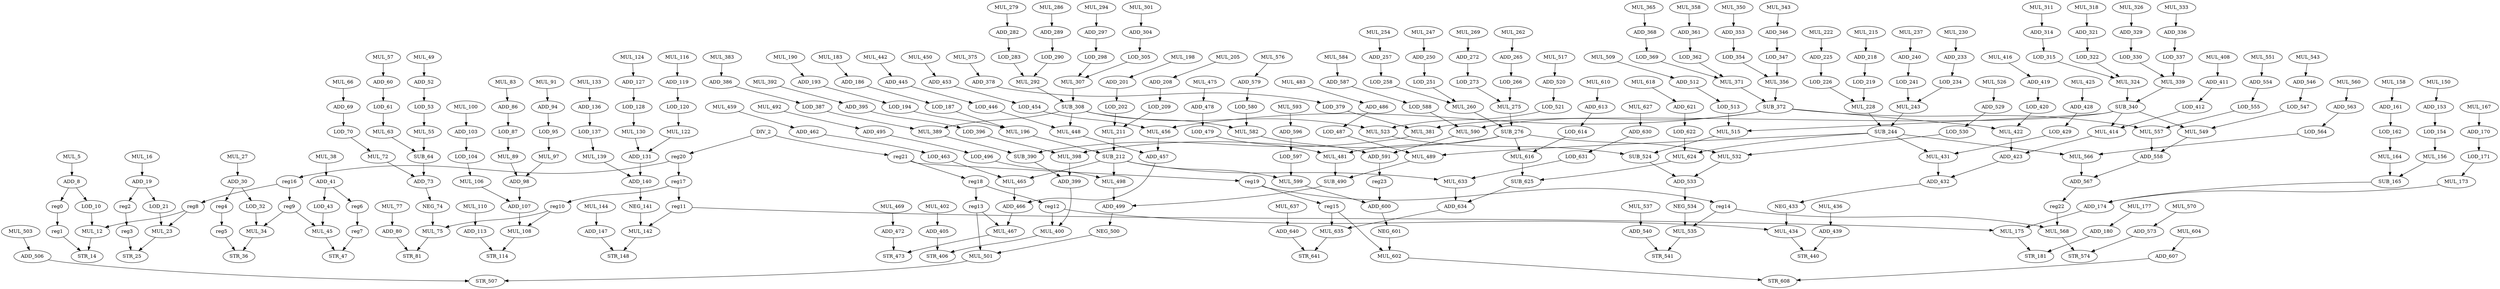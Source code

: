 digraph invert_matrix_general_dfg__3 {
    DIV_2;
    MUL_5;
    ADD_8;
    LOD_10;
    MUL_12;
    STR_14;
    MUL_16;
    ADD_19;
    LOD_21;
    MUL_23;
    STR_25;
    MUL_27;
    ADD_30;
    LOD_32;
    MUL_34;
    STR_36;
    MUL_38;
    ADD_41;
    LOD_43;
    MUL_45;
    STR_47;
    MUL_49;
    ADD_52;
    LOD_53;
    MUL_55;
    MUL_57;
    ADD_60;
    LOD_61;
    MUL_63;
    SUB_64;
    MUL_66;
    ADD_69;
    LOD_70;
    MUL_72;
    ADD_73;
    NEG_74;
    MUL_75;
    MUL_77;
    ADD_80;
    STR_81;
    MUL_83;
    ADD_86;
    LOD_87;
    MUL_89;
    MUL_91;
    ADD_94;
    LOD_95;
    MUL_97;
    ADD_98;
    MUL_100;
    ADD_103;
    LOD_104;
    MUL_106;
    ADD_107;
    MUL_108;
    MUL_110;
    ADD_113;
    STR_114;
    MUL_116;
    ADD_119;
    LOD_120;
    MUL_122;
    MUL_124;
    ADD_127;
    LOD_128;
    MUL_130;
    ADD_131;
    MUL_133;
    ADD_136;
    LOD_137;
    MUL_139;
    ADD_140;
    NEG_141;
    MUL_142;
    MUL_144;
    ADD_147;
    STR_148;
    MUL_150;
    ADD_153;
    LOD_154;
    MUL_156;
    MUL_158;
    ADD_161;
    LOD_162;
    MUL_164;
    SUB_165;
    MUL_167;
    ADD_170;
    LOD_171;
    MUL_173;
    ADD_174;
    MUL_175;
    MUL_177;
    ADD_180;
    STR_181;
    MUL_183;
    ADD_186;
    LOD_187;
    MUL_190;
    ADD_193;
    LOD_194;
    MUL_196;
    MUL_198;
    ADD_201;
    LOD_202;
    MUL_205;
    ADD_208;
    LOD_209;
    MUL_211;
    SUB_212;
    MUL_215;
    ADD_218;
    LOD_219;
    MUL_222;
    ADD_225;
    LOD_226;
    MUL_228;
    MUL_230;
    ADD_233;
    LOD_234;
    MUL_237;
    ADD_240;
    LOD_241;
    MUL_243;
    SUB_244;
    MUL_247;
    ADD_250;
    LOD_251;
    MUL_254;
    ADD_257;
    LOD_258;
    MUL_260;
    MUL_262;
    ADD_265;
    LOD_266;
    MUL_269;
    ADD_272;
    LOD_273;
    MUL_275;
    SUB_276;
    MUL_279;
    ADD_282;
    LOD_283;
    MUL_286;
    ADD_289;
    LOD_290;
    MUL_292;
    MUL_294;
    ADD_297;
    LOD_298;
    MUL_301;
    ADD_304;
    LOD_305;
    MUL_307;
    SUB_308;
    MUL_311;
    ADD_314;
    LOD_315;
    MUL_318;
    ADD_321;
    LOD_322;
    MUL_324;
    MUL_326;
    ADD_329;
    LOD_330;
    MUL_333;
    ADD_336;
    LOD_337;
    MUL_339;
    SUB_340;
    MUL_343;
    ADD_346;
    LOD_347;
    MUL_350;
    ADD_353;
    LOD_354;
    MUL_356;
    MUL_358;
    ADD_361;
    LOD_362;
    MUL_365;
    ADD_368;
    LOD_369;
    MUL_371;
    SUB_372;
    MUL_375;
    ADD_378;
    LOD_379;
    MUL_381;
    MUL_383;
    ADD_386;
    LOD_387;
    MUL_389;
    SUB_390;
    MUL_392;
    ADD_395;
    LOD_396;
    MUL_398;
    ADD_399;
    MUL_400;
    MUL_402;
    ADD_405;
    STR_406;
    MUL_408;
    ADD_411;
    LOD_412;
    MUL_414;
    MUL_416;
    ADD_419;
    LOD_420;
    MUL_422;
    ADD_423;
    MUL_425;
    ADD_428;
    LOD_429;
    MUL_431;
    ADD_432;
    NEG_433;
    MUL_434;
    MUL_436;
    ADD_439;
    STR_440;
    MUL_442;
    ADD_445;
    LOD_446;
    MUL_448;
    MUL_450;
    ADD_453;
    LOD_454;
    MUL_456;
    ADD_457;
    MUL_459;
    ADD_462;
    LOD_463;
    MUL_465;
    ADD_466;
    MUL_467;
    MUL_469;
    ADD_472;
    STR_473;
    MUL_475;
    ADD_478;
    LOD_479;
    MUL_481;
    MUL_483;
    ADD_486;
    LOD_487;
    MUL_489;
    SUB_490;
    MUL_492;
    ADD_495;
    LOD_496;
    MUL_498;
    ADD_499;
    NEG_500;
    MUL_501;
    MUL_503;
    ADD_506;
    STR_507;
    MUL_509;
    ADD_512;
    LOD_513;
    MUL_515;
    MUL_517;
    ADD_520;
    LOD_521;
    MUL_523;
    SUB_524;
    MUL_526;
    ADD_529;
    LOD_530;
    MUL_532;
    ADD_533;
    NEG_534;
    MUL_535;
    MUL_537;
    ADD_540;
    STR_541;
    MUL_543;
    ADD_546;
    LOD_547;
    MUL_549;
    MUL_551;
    ADD_554;
    LOD_555;
    MUL_557;
    ADD_558;
    MUL_560;
    ADD_563;
    LOD_564;
    MUL_566;
    ADD_567;
    MUL_568;
    MUL_570;
    ADD_573;
    STR_574;
    MUL_576;
    ADD_579;
    LOD_580;
    MUL_582;
    MUL_584;
    ADD_587;
    LOD_588;
    MUL_590;
    ADD_591;
    MUL_593;
    ADD_596;
    LOD_597;
    MUL_599;
    ADD_600;
    NEG_601;
    MUL_602;
    MUL_604;
    ADD_607;
    STR_608;
    MUL_610;
    ADD_613;
    LOD_614;
    MUL_616;
    MUL_618;
    ADD_621;
    LOD_622;
    MUL_624;
    SUB_625;
    MUL_627;
    ADD_630;
    LOD_631;
    MUL_633;
    ADD_634;
    MUL_635;
    MUL_637;
    ADD_640;
    STR_641;
    DIV_2 -> reg20 -> reg16 -> reg8 -> MUL_12 [ name = 1 ];
    reg8 -> MUL_23 [ name = 2 ];
    reg16 -> reg9 -> MUL_34 [ name = 3 ];
    reg9 -> MUL_45 [ name = 4 ];
    reg20 -> reg17 -> reg10 -> MUL_75 [ name = 5 ];
    reg10 -> MUL_108 [ name = 6 ];
    reg17 -> reg11 -> MUL_142 [ name = 7 ];
    reg11 -> MUL_175 [ name = 8 ];
    DIV_2 -> reg21 -> reg18 -> reg12 -> MUL_400 [ name = 9 ];
    reg12 -> MUL_434 [ name = 10 ];
    reg18 -> reg13 -> MUL_467 [ name = 11 ];
    reg13 -> MUL_501 [ name = 12 ];
    reg21 -> reg19 -> reg14 -> MUL_535 [ name = 13 ];
    reg14 -> MUL_568 [ name = 14 ];
    reg19 -> reg15 -> MUL_602 [ name = 15 ];
    reg15 -> MUL_635 [ name = 16 ];
    MUL_5 -> ADD_8 [ name = 18 ];
    ADD_8 -> LOD_10 [ name = 20 ];
    ADD_8 -> reg0
    reg0 -> reg1
    reg1 -> STR_14 [ name = 21 ];
    LOD_10 -> MUL_12 [ name = 22 ];
    MUL_12 -> STR_14 [ name = 23 ];
    MUL_16 -> ADD_19 [ name = 25 ];
    ADD_19 -> LOD_21 [ name = 27 ];
    ADD_19 -> reg2
    reg2 -> reg3
    reg3 -> STR_25 [ name = 28 ];
    LOD_21 -> MUL_23 [ name = 29 ];
    MUL_23 -> STR_25 [ name = 30 ];
    MUL_27 -> ADD_30 [ name = 32 ];
    ADD_30 -> LOD_32 [ name = 34 ];
    ADD_30 -> reg4
    reg4 -> reg5
    reg5 -> STR_36 [ name = 35 ];
    LOD_32 -> MUL_34 [ name = 36 ];
    MUL_34 -> STR_36 [ name = 37 ];
    MUL_38 -> ADD_41 [ name = 39 ];
    ADD_41 -> LOD_43 [ name = 41 ];
    ADD_41 -> reg6 -> reg7 -> STR_47 [ name = 42 ];
    LOD_43 -> MUL_45 [ name = 43 ];
    MUL_45 -> STR_47 [ name = 44 ];
    MUL_49 -> ADD_52 [ name = 46 ];
    ADD_52 -> LOD_53 [ name = 47 ];
    LOD_53 -> MUL_55 [ name = 48 ];
    MUL_55 -> SUB_64 [ name = 49 ];
    MUL_57 -> ADD_60 [ name = 51 ];
    ADD_60 -> LOD_61 [ name = 52 ];
    LOD_61 -> MUL_63 [ name = 53 ];
    MUL_63 -> SUB_64 [ name = 54 ];
    SUB_64 -> ADD_73 [ name = 55 ];
    MUL_66 -> ADD_69 [ name = 57 ];
    ADD_69 -> LOD_70 [ name = 58 ];
    LOD_70 -> MUL_72 [ name = 59 ];
    MUL_72 -> ADD_73 [ name = 60 ];
    ADD_73 -> NEG_74 [ name = 61 ];
    NEG_74 -> MUL_75 [ name = 62 ];
    MUL_75 -> STR_81 [ name = 63 ];
    MUL_77 -> ADD_80 [ name = 65 ];
    ADD_80 -> STR_81 [ name = 67 ];
    MUL_83 -> ADD_86 [ name = 69 ];
    ADD_86 -> LOD_87 [ name = 70 ];
    LOD_87 -> MUL_89 [ name = 71 ];
    MUL_89 -> ADD_98 [ name = 72 ];
    MUL_91 -> ADD_94 [ name = 74 ];
    ADD_94 -> LOD_95 [ name = 75 ];
    LOD_95 -> MUL_97 [ name = 76 ];
    MUL_97 -> ADD_98 [ name = 77 ];
    ADD_98 -> ADD_107 [ name = 78 ];
    MUL_100 -> ADD_103 [ name = 80 ];
    ADD_103 -> LOD_104 [ name = 81 ];
    LOD_104 -> MUL_106 [ name = 82 ];
    MUL_106 -> ADD_107 [ name = 83 ];
    ADD_107 -> MUL_108 [ name = 84 ];
    MUL_108 -> STR_114 [ name = 85 ];
    MUL_110 -> ADD_113 [ name = 87 ];
    ADD_113 -> STR_114 [ name = 89 ];
    MUL_116 -> ADD_119 [ name = 91 ];
    ADD_119 -> LOD_120 [ name = 92 ];
    LOD_120 -> MUL_122 [ name = 93 ];
    MUL_122 -> ADD_131 [ name = 94 ];
    MUL_124 -> ADD_127 [ name = 96 ];
    ADD_127 -> LOD_128 [ name = 97 ];
    LOD_128 -> MUL_130 [ name = 98 ];
    MUL_130 -> ADD_131 [ name = 99 ];
    ADD_131 -> ADD_140 [ name = 100 ];
    MUL_133 -> ADD_136 [ name = 102 ];
    ADD_136 -> LOD_137 [ name = 103 ];
    LOD_137 -> MUL_139 [ name = 104 ];
    MUL_139 -> ADD_140 [ name = 105 ];
    ADD_140 -> NEG_141 [ name = 106 ];
    NEG_141 -> MUL_142 [ name = 107 ];
    MUL_142 -> STR_148 [ name = 108 ];
    MUL_144 -> ADD_147 [ name = 110 ];
    ADD_147 -> STR_148 [ name = 112 ];
    MUL_150 -> ADD_153 [ name = 114 ];
    ADD_153 -> LOD_154 [ name = 115 ];
    LOD_154 -> MUL_156 [ name = 116 ];
    MUL_156 -> SUB_165 [ name = 117 ];
    MUL_158 -> ADD_161 [ name = 119 ];
    ADD_161 -> LOD_162 [ name = 120 ];
    LOD_162 -> MUL_164 [ name = 121 ];
    MUL_164 -> SUB_165 [ name = 122 ];
    SUB_165 -> ADD_174 [ name = 123 ];
    MUL_167 -> ADD_170 [ name = 125 ];
    ADD_170 -> LOD_171 [ name = 126 ];
    LOD_171 -> MUL_173 [ name = 127 ];
    MUL_173 -> ADD_174 [ name = 128 ];
    ADD_174 -> MUL_175 [ name = 129 ];
    MUL_175 -> STR_181 [ name = 130 ];
    MUL_177 -> ADD_180 [ name = 132 ];
    ADD_180 -> STR_181 [ name = 134 ];
    MUL_183 -> ADD_186 [ name = 136 ];
    ADD_186 -> LOD_187 [ name = 137 ];
    LOD_187 -> MUL_196 [ name = 138 ];
    MUL_190 -> ADD_193 [ name = 140 ];
    ADD_193 -> LOD_194 [ name = 141 ];
    LOD_194 -> MUL_196 [ name = 142 ];
    MUL_196 -> SUB_212 [ name = 143 ];
    MUL_198 -> ADD_201 [ name = 145 ];
    ADD_201 -> LOD_202 [ name = 146 ];
    LOD_202 -> MUL_211 [ name = 147 ];
    MUL_205 -> ADD_208 [ name = 149 ];
    ADD_208 -> LOD_209 [ name = 150 ];
    LOD_209 -> MUL_211 [ name = 151 ];
    MUL_211 -> SUB_212 [ name = 152 ];
    SUB_212 -> MUL_465 [ name = 153 ];
    SUB_212 -> MUL_498 [ name = 154 ];
    SUB_212 -> MUL_599 [ name = 155 ];
    SUB_212 -> MUL_633 [ name = 156 ];
    MUL_215 -> ADD_218 [ name = 158 ];
    ADD_218 -> LOD_219 [ name = 159 ];
    LOD_219 -> MUL_228 [ name = 160 ];
    MUL_222 -> ADD_225 [ name = 162 ];
    ADD_225 -> LOD_226 [ name = 163 ];
    LOD_226 -> MUL_228 [ name = 164 ];
    MUL_228 -> SUB_244 [ name = 165 ];
    MUL_230 -> ADD_233 [ name = 167 ];
    ADD_233 -> LOD_234 [ name = 168 ];
    LOD_234 -> MUL_243 [ name = 169 ];
    MUL_237 -> ADD_240 [ name = 171 ];
    ADD_240 -> LOD_241 [ name = 172 ];
    LOD_241 -> MUL_243 [ name = 173 ];
    MUL_243 -> SUB_244 [ name = 174 ];
    SUB_244 -> MUL_431 [ name = 175 ];
    SUB_244 -> MUL_489 [ name = 176 ];
    SUB_244 -> MUL_566 [ name = 177 ];
    SUB_244 -> MUL_624 [ name = 178 ];
    MUL_247 -> ADD_250 [ name = 180 ];
    ADD_250 -> LOD_251 [ name = 181 ];
    LOD_251 -> MUL_260 [ name = 182 ];
    MUL_254 -> ADD_257 [ name = 184 ];
    ADD_257 -> LOD_258 [ name = 185 ];
    LOD_258 -> MUL_260 [ name = 186 ];
    MUL_260 -> SUB_276 [ name = 187 ];
    MUL_262 -> ADD_265 [ name = 189 ];
    ADD_265 -> LOD_266 [ name = 190 ];
    LOD_266 -> MUL_275 [ name = 191 ];
    MUL_269 -> ADD_272 [ name = 193 ];
    ADD_272 -> LOD_273 [ name = 194 ];
    LOD_273 -> MUL_275 [ name = 195 ];
    MUL_275 -> SUB_276 [ name = 196 ];
    SUB_276 -> MUL_398 [ name = 197 ];
    SUB_276 -> MUL_481 [ name = 198 ];
    SUB_276 -> MUL_532 [ name = 199 ];
    SUB_276 -> MUL_616 [ name = 200 ];
    MUL_279 -> ADD_282 [ name = 202 ];
    ADD_282 -> LOD_283 [ name = 203 ];
    LOD_283 -> MUL_292 [ name = 204 ];
    MUL_286 -> ADD_289 [ name = 206 ];
    ADD_289 -> LOD_290 [ name = 207 ];
    LOD_290 -> MUL_292 [ name = 208 ];
    MUL_292 -> SUB_308 [ name = 209 ];
    MUL_294 -> ADD_297 [ name = 211 ];
    ADD_297 -> LOD_298 [ name = 212 ];
    LOD_298 -> MUL_307 [ name = 213 ];
    MUL_301 -> ADD_304 [ name = 215 ];
    ADD_304 -> LOD_305 [ name = 216 ];
    LOD_305 -> MUL_307 [ name = 217 ];
    MUL_307 -> SUB_308 [ name = 218 ];
    SUB_308 -> MUL_389 [ name = 219 ];
    SUB_308 -> MUL_448 [ name = 220 ];
    SUB_308 -> MUL_523 [ name = 221 ];
    SUB_308 -> MUL_582 [ name = 222 ];
    MUL_311 -> ADD_314 [ name = 224 ];
    ADD_314 -> LOD_315 [ name = 225 ];
    LOD_315 -> MUL_324 [ name = 226 ];
    MUL_318 -> ADD_321 [ name = 228 ];
    ADD_321 -> LOD_322 [ name = 229 ];
    LOD_322 -> MUL_324 [ name = 230 ];
    MUL_324 -> SUB_340 [ name = 231 ];
    MUL_326 -> ADD_329 [ name = 233 ];
    ADD_329 -> LOD_330 [ name = 234 ];
    LOD_330 -> MUL_339 [ name = 235 ];
    MUL_333 -> ADD_336 [ name = 237 ];
    ADD_336 -> LOD_337 [ name = 238 ];
    LOD_337 -> MUL_339 [ name = 239 ];
    MUL_339 -> SUB_340 [ name = 240 ];
    SUB_340 -> MUL_381 [ name = 241 ];
    SUB_340 -> MUL_414 [ name = 242 ];
    SUB_340 -> MUL_515 [ name = 243 ];
    SUB_340 -> MUL_549 [ name = 244 ];
    MUL_343 -> ADD_346 [ name = 246 ];
    ADD_346 -> LOD_347 [ name = 247 ];
    LOD_347 -> MUL_356 [ name = 248 ];
    MUL_350 -> ADD_353 [ name = 250 ];
    ADD_353 -> LOD_354 [ name = 251 ];
    LOD_354 -> MUL_356 [ name = 252 ];
    MUL_356 -> SUB_372 [ name = 253 ];
    MUL_358 -> ADD_361 [ name = 255 ];
    ADD_361 -> LOD_362 [ name = 256 ];
    LOD_362 -> MUL_371 [ name = 257 ];
    MUL_365 -> ADD_368 [ name = 259 ];
    ADD_368 -> LOD_369 [ name = 260 ];
    LOD_369 -> MUL_371 [ name = 261 ];
    MUL_371 -> SUB_372 [ name = 262 ];
    SUB_372 -> MUL_422 [ name = 263 ];
    SUB_372 -> MUL_456 [ name = 264 ];
    SUB_372 -> MUL_557 [ name = 265 ];
    SUB_372 -> MUL_590 [ name = 266 ];
    MUL_375 -> ADD_378 [ name = 268 ];
    ADD_378 -> LOD_379 [ name = 269 ];
    LOD_379 -> MUL_381 [ name = 270 ];
    MUL_381 -> SUB_390 [ name = 271 ];
    MUL_383 -> ADD_386 [ name = 273 ];
    ADD_386 -> LOD_387 [ name = 274 ];
    LOD_387 -> MUL_389 [ name = 275 ];
    MUL_389 -> SUB_390 [ name = 276 ];
    SUB_390 -> ADD_399 [ name = 277 ];
    MUL_392 -> ADD_395 [ name = 279 ];
    ADD_395 -> LOD_396 [ name = 280 ];
    LOD_396 -> MUL_398 [ name = 281 ];
    MUL_398 -> ADD_399 [ name = 282 ];
    ADD_399 -> MUL_400 [ name = 283 ];
    MUL_400 -> STR_406 [ name = 284 ];
    MUL_402 -> ADD_405 [ name = 286 ];
    ADD_405 -> STR_406 [ name = 288 ];
    MUL_408 -> ADD_411 [ name = 290 ];
    ADD_411 -> LOD_412 [ name = 291 ];
    LOD_412 -> MUL_414 [ name = 292 ];
    MUL_414 -> ADD_423 [ name = 293 ];
    MUL_416 -> ADD_419 [ name = 295 ];
    ADD_419 -> LOD_420 [ name = 296 ];
    LOD_420 -> MUL_422 [ name = 297 ];
    MUL_422 -> ADD_423 [ name = 298 ];
    ADD_423 -> ADD_432 [ name = 299 ];
    MUL_425 -> ADD_428 [ name = 301 ];
    ADD_428 -> LOD_429 [ name = 302 ];
    LOD_429 -> MUL_431 [ name = 303 ];
    MUL_431 -> ADD_432 [ name = 304 ];
    ADD_432 -> NEG_433 [ name = 305 ];
    NEG_433 -> MUL_434 [ name = 306 ];
    MUL_434 -> STR_440 [ name = 307 ];
    MUL_436 -> ADD_439 [ name = 309 ];
    ADD_439 -> STR_440 [ name = 311 ];
    MUL_442 -> ADD_445 [ name = 313 ];
    ADD_445 -> LOD_446 [ name = 314 ];
    LOD_446 -> MUL_448 [ name = 315 ];
    MUL_448 -> ADD_457 [ name = 316 ];
    MUL_450 -> ADD_453 [ name = 318 ];
    ADD_453 -> LOD_454 [ name = 319 ];
    LOD_454 -> MUL_456 [ name = 320 ];
    MUL_456 -> ADD_457 [ name = 321 ];
    ADD_457 -> ADD_466 [ name = 322 ];
    MUL_459 -> ADD_462 [ name = 324 ];
    ADD_462 -> LOD_463 [ name = 325 ];
    LOD_463 -> MUL_465 [ name = 326 ];
    MUL_465 -> ADD_466 [ name = 327 ];
    ADD_466 -> MUL_467 [ name = 328 ];
    MUL_467 -> STR_473 [ name = 329 ];
    MUL_469 -> ADD_472 [ name = 331 ];
    ADD_472 -> STR_473 [ name = 333 ];
    MUL_475 -> ADD_478 [ name = 335 ];
    ADD_478 -> LOD_479 [ name = 336 ];
    LOD_479 -> MUL_481 [ name = 337 ];
    MUL_481 -> SUB_490 [ name = 338 ];
    MUL_483 -> ADD_486 [ name = 340 ];
    ADD_486 -> LOD_487 [ name = 341 ];
    LOD_487 -> MUL_489 [ name = 342 ];
    MUL_489 -> SUB_490 [ name = 343 ];
    SUB_490 -> ADD_499 [ name = 344 ];
    MUL_492 -> ADD_495 [ name = 346 ];
    ADD_495 -> LOD_496 [ name = 347 ];
    LOD_496 -> MUL_498 [ name = 348 ];
    MUL_498 -> ADD_499 [ name = 349 ];
    ADD_499 -> NEG_500 [ name = 350 ];
    NEG_500 -> MUL_501 [ name = 351 ];
    MUL_501 -> STR_507 [ name = 352 ];
    MUL_503 -> ADD_506 [ name = 354 ];
    ADD_506 -> STR_507 [ name = 356 ];
    MUL_509 -> ADD_512 [ name = 358 ];
    ADD_512 -> LOD_513 [ name = 359 ];
    LOD_513 -> MUL_515 [ name = 360 ];
    MUL_515 -> SUB_524 [ name = 361 ];
    MUL_517 -> ADD_520 [ name = 363 ];
    ADD_520 -> LOD_521 [ name = 364 ];
    LOD_521 -> MUL_523 [ name = 365 ];
    MUL_523 -> SUB_524 [ name = 366 ];
    SUB_524 -> ADD_533 [ name = 367 ];
    MUL_526 -> ADD_529 [ name = 369 ];
    ADD_529 -> LOD_530 [ name = 370 ];
    LOD_530 -> MUL_532 [ name = 371 ];
    MUL_532 -> ADD_533 [ name = 372 ];
    ADD_533 -> NEG_534 [ name = 373 ];
    NEG_534 -> MUL_535 [ name = 374 ];
    MUL_535 -> STR_541 [ name = 375 ];
    MUL_537 -> ADD_540 [ name = 377 ];
    ADD_540 -> STR_541 [ name = 379 ];
    MUL_543 -> ADD_546 [ name = 381 ];
    ADD_546 -> LOD_547 [ name = 382 ];
    LOD_547 -> MUL_549 [ name = 383 ];
    MUL_549 -> ADD_558 [ name = 384 ];
    MUL_551 -> ADD_554 [ name = 386 ];
    ADD_554 -> LOD_555 [ name = 387 ];
    LOD_555 -> MUL_557 [ name = 388 ];
    MUL_557 -> ADD_558 [ name = 389 ];
    ADD_558 -> ADD_567 [ name = 390 ];
    MUL_560 -> ADD_563 [ name = 392 ];
    ADD_563 -> LOD_564 [ name = 393 ];
    LOD_564 -> MUL_566 [ name = 394 ];
    MUL_566 -> ADD_567 [ name = 395 ];
    ADD_567 -> reg22 -> MUL_568 [ name = 396 ];
    MUL_568 -> STR_574 [ name = 397 ];
    MUL_570 -> ADD_573 [ name = 399 ];
    ADD_573 -> STR_574 [ name = 401 ];
    MUL_576 -> ADD_579 [ name = 403 ];
    ADD_579 -> LOD_580 [ name = 404 ];
    LOD_580 -> MUL_582 [ name = 405 ];
    MUL_582 -> ADD_591 [ name = 406 ];
    MUL_584 -> ADD_587 [ name = 408 ];
    ADD_587 -> LOD_588 [ name = 409 ];
    LOD_588 -> MUL_590 [ name = 410 ];
    MUL_590 -> ADD_591 [ name = 411 ];
    ADD_591 -> reg23 -> ADD_600 [ name = 412 ];
    MUL_593 -> ADD_596 [ name = 414 ];
    ADD_596 -> LOD_597 [ name = 415 ];
    LOD_597 -> MUL_599 [ name = 416 ];
    MUL_599 -> ADD_600 [ name = 417 ];
    ADD_600 -> NEG_601 [ name = 418 ];
    NEG_601 -> MUL_602 [ name = 419 ];
    MUL_602 -> STR_608 [ name = 420 ];
    MUL_604 -> ADD_607 [ name = 422 ];
    ADD_607 -> STR_608 [ name = 424 ];
    MUL_610 -> ADD_613 [ name = 426 ];
    ADD_613 -> LOD_614 [ name = 427 ];
    LOD_614 -> MUL_616 [ name = 428 ];
    MUL_616 -> SUB_625 [ name = 429 ];
    MUL_618 -> ADD_621 [ name = 431 ];
    ADD_621 -> LOD_622 [ name = 432 ];
    LOD_622 -> MUL_624 [ name = 433 ];
    MUL_624 -> SUB_625 [ name = 434 ];
    SUB_625 -> ADD_634 [ name = 435 ];
    MUL_627 -> ADD_630 [ name = 437 ];
    ADD_630 -> LOD_631 [ name = 438 ];
    LOD_631 -> MUL_633 [ name = 439 ];
    MUL_633 -> ADD_634 [ name = 440 ];
    ADD_634 -> MUL_635 [ name = 441 ];
    MUL_635 -> STR_641 [ name = 442 ];
    MUL_637 -> ADD_640 [ name = 444 ];
    ADD_640 -> STR_641 [ name = 446 ];
}